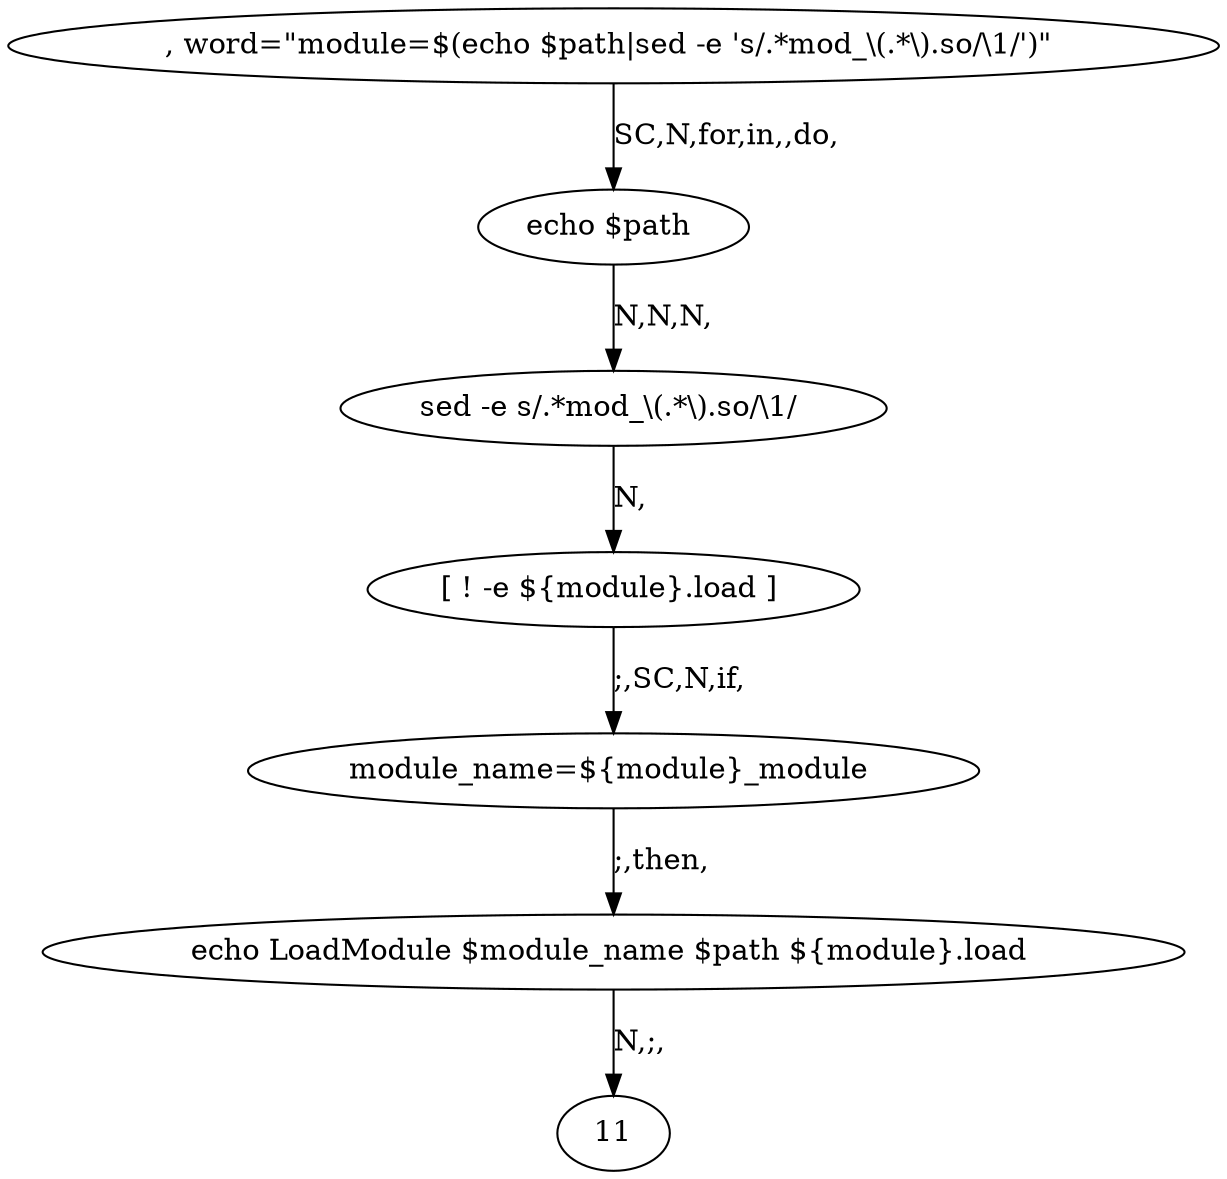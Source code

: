 digraph {
0 [label=", word=\"module=$(echo $path|sed -e 's/.*mod_\\(.*\\).so/\\1/')\" "];
0 -> 2 [label="SC,N,for,in,,do,"];
2 [label="echo $path "];
2 -> 4 [label="N,N,N,"];
4 [label="sed -e s/.*mod_\\(.*\\).so/\\1/ "];
4 -> 6 [label="N,"];
6 [label="[ ! -e ${module}.load ] "];
6 -> 8 [label=";,SC,N,if,"];
8 [label="module_name=${module}_module "];
8 -> 10 [label=";,then,"];
10 [label="echo LoadModule $module_name $path ${module}.load "];
10 -> 11 [label="N,;,"];
}
